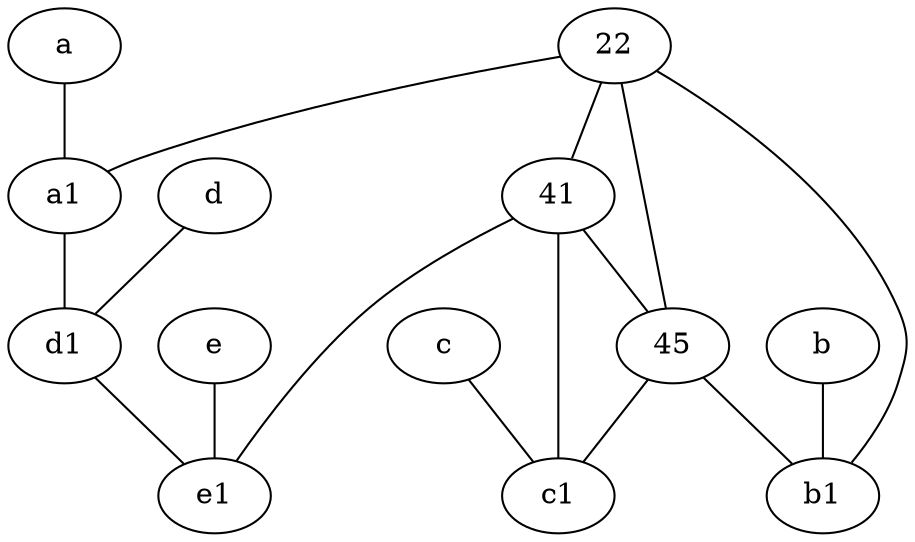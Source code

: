 graph {
	node [labelfontsize=50]
	d1 [labelfontsize=50 pos="3,5!"]
	a [labelfontsize=50 pos="8,2!"]
	c [labelfontsize=50 pos="4.5,2!"]
	b [labelfontsize=50 pos="10,4!"]
	c1 [labelfontsize=50 pos="4.5,3!"]
	45 [labelfontsize=50]
	e1 [labelfontsize=50 pos="7,7!"]
	e [labelfontsize=50 pos="7,9!"]
	22 [labelfontsize=50]
	a1 [labelfontsize=50 pos="8,3!"]
	41 [labelfontsize=50]
	d [labelfontsize=50 pos="2,5!"]
	b1 [labelfontsize=50 pos="9,4!"]
	d1 -- e1
	22 -- a1
	22 -- 45
	22 -- 41
	41 -- e1
	e -- e1
	41 -- 45
	b -- b1
	d -- d1
	45 -- b1
	22 -- b1
	41 -- c1
	a1 -- d1
	a -- a1
	c -- c1
	45 -- c1
}
